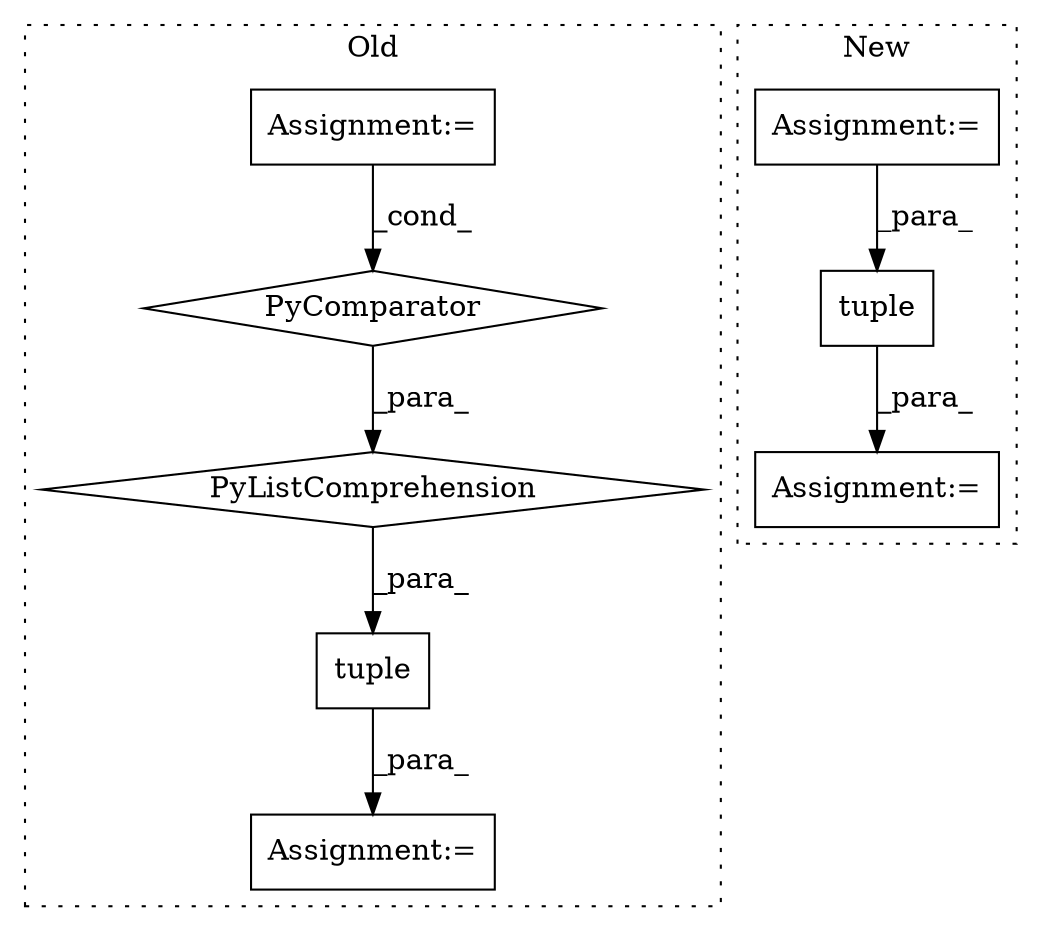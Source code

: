 digraph G {
subgraph cluster0 {
1 [label="PyComparator" a="113" s="908" l="24" shape="diamond"];
3 [label="Assignment:=" a="7" s="627" l="12" shape="box"];
5 [label="Assignment:=" a="7" s="761" l="1" shape="box"];
7 [label="PyListComprehension" a="109" s="779" l="161" shape="diamond"];
8 [label="tuple" a="32" s="762,940" l="17,-5" shape="box"];
label = "Old";
style="dotted";
}
subgraph cluster1 {
2 [label="tuple" a="32" s="791,950" l="19,-5" shape="box"];
4 [label="Assignment:=" a="7" s="917" l="25" shape="box"];
6 [label="Assignment:=" a="7" s="790" l="1" shape="box"];
label = "New";
style="dotted";
}
1 -> 7 [label="_para_"];
2 -> 6 [label="_para_"];
3 -> 1 [label="_cond_"];
4 -> 2 [label="_para_"];
7 -> 8 [label="_para_"];
8 -> 5 [label="_para_"];
}